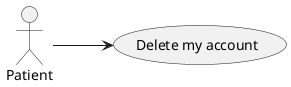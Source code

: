 ﻿@startuml
left to right direction

actor "Patient" as user
usecase "Delete my account" as goal

user --> goal

@enduml